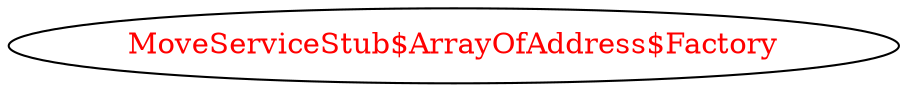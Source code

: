 digraph dependencyGraph {
 concentrate=true;
 ranksep="2.0";
 rankdir="LR"; 
 splines="ortho";
"MoveServiceStub$ArrayOfAddress$Factory" [fontcolor="red"];
}